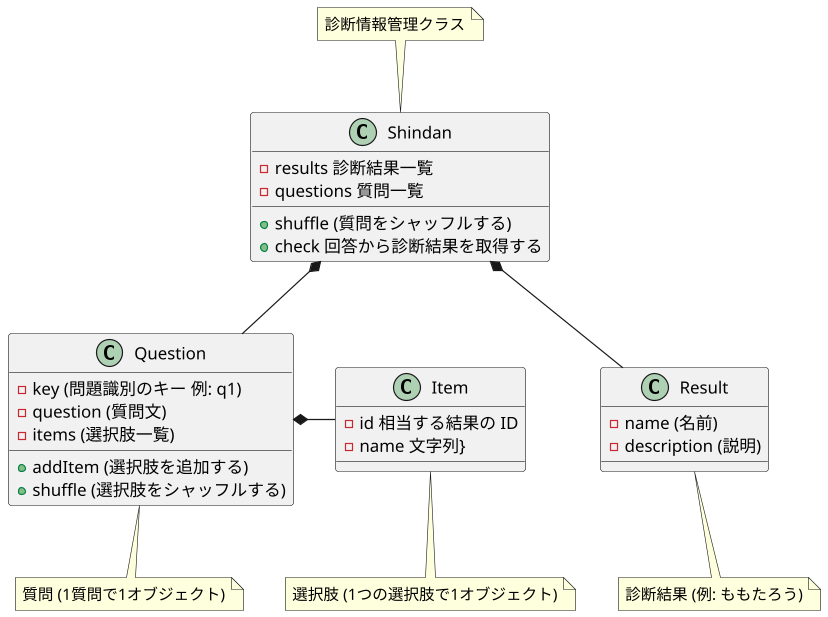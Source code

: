 @startuml
scale 1.2

class Result{
 	- {field} name (名前)
 	- {field} description (説明)
}
note bottom: 診断結果 (例: ももたろう)

class Question {
    - {field} key (問題識別のキー 例: q1)
    - {field} question (質問文)
    - {field} items (選択肢一覧)
    + {method} addItem (選択肢を追加する)
    + {method} shuffle (選択肢をシャッフルする)    
}
note bottom: 質問 (1質問で1オブジェクト)

class Item {
    - id {field} 相当する結果の ID
    - name {field} 文字列}
}
note bottom: 選択肢 (1つの選択肢で1オブジェクト)

class Shindan {
    - results {field} 診断結果一覧
    - questions {field} 質問一覧
    + {method} shuffle (質問をシャッフルする)    
    + check {method} 回答から診断結果を取得する
}
note top: 診断情報管理クラス

Question *- Item
Shindan *-down- Question
Shindan *-down- Result

@enduml